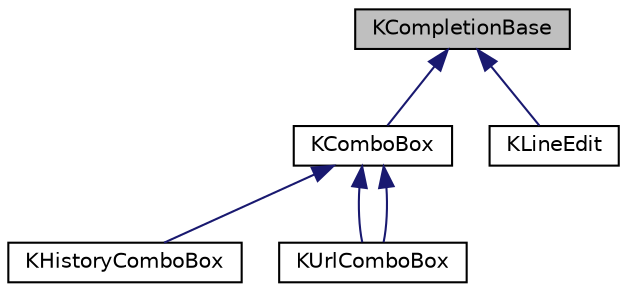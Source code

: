 digraph "KCompletionBase"
{
  edge [fontname="Helvetica",fontsize="10",labelfontname="Helvetica",labelfontsize="10"];
  node [fontname="Helvetica",fontsize="10",shape=record];
  Node0 [label="KCompletionBase",height=0.2,width=0.4,color="black", fillcolor="grey75", style="filled", fontcolor="black"];
  Node0 -> Node1 [dir="back",color="midnightblue",fontsize="10",style="solid",fontname="Helvetica"];
  Node1 [label="KComboBox",height=0.2,width=0.4,color="black", fillcolor="white", style="filled",URL="$classKComboBox.html",tooltip="A combo box with completion support. "];
  Node1 -> Node2 [dir="back",color="midnightblue",fontsize="10",style="solid",fontname="Helvetica"];
  Node2 [label="KHistoryComboBox",height=0.2,width=0.4,color="black", fillcolor="white", style="filled",URL="$classKHistoryComboBox.html",tooltip="A combobox for offering a history and completion. "];
  Node1 -> Node3 [dir="back",color="midnightblue",fontsize="10",style="solid",fontname="Helvetica"];
  Node3 [label="KUrlComboBox",height=0.2,width=0.4,color="black", fillcolor="white", style="filled",URL="D:/Users/anthony/Documents/MINGW-KDE-Frameworks/frameworks/kio-5.26.0/html/KIO.tags$classKUrlComboBox.html"];
  Node1 -> Node3 [dir="back",color="midnightblue",fontsize="10",style="solid",fontname="Helvetica"];
  Node0 -> Node4 [dir="back",color="midnightblue",fontsize="10",style="solid",fontname="Helvetica"];
  Node4 [label="KLineEdit",height=0.2,width=0.4,color="black", fillcolor="white", style="filled",URL="$classKLineEdit.html",tooltip="An enhanced QLineEdit widget for inputting text. "];
}
